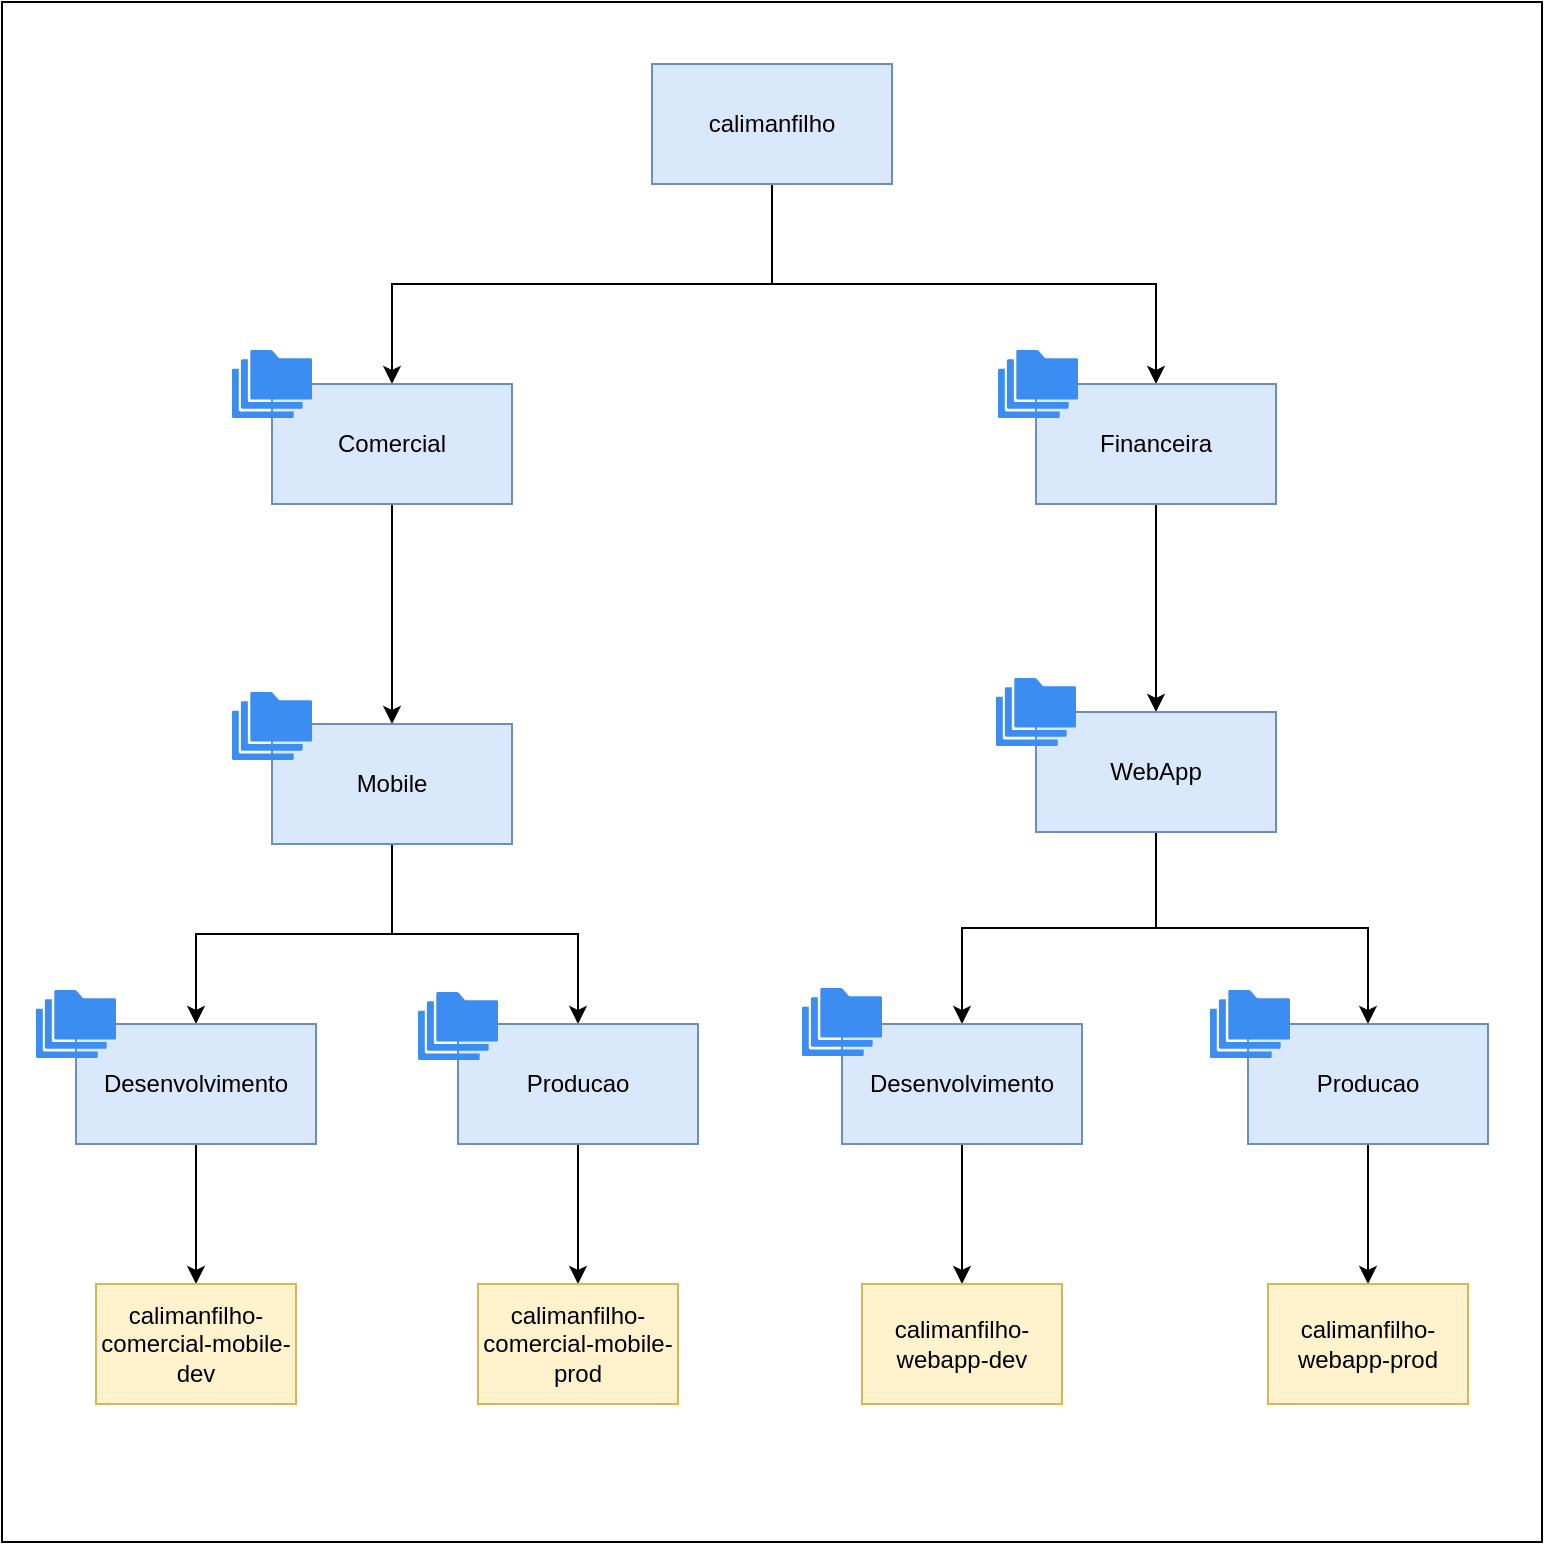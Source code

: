 <mxfile version="20.6.2" type="device" pages="2"><diagram id="OJ75zlZ3bGXf0F_jo_-T" name="organizacao-gcp"><mxGraphModel dx="1618" dy="887" grid="1" gridSize="10" guides="1" tooltips="1" connect="1" arrows="1" fold="1" page="1" pageScale="1" pageWidth="827" pageHeight="1169" math="0" shadow="0"><root><mxCell id="0"/><mxCell id="1" parent="0"/><mxCell id="aDnbUbHH9IcEUUp8db20-2" value="" style="whiteSpace=wrap;html=1;aspect=fixed;" vertex="1" parent="1"><mxGeometry x="34" y="61" width="770" height="770" as="geometry"/></mxCell><mxCell id="NHGQhg3BEJgmjX80IzJU-2" style="edgeStyle=orthogonalEdgeStyle;rounded=0;orthogonalLoop=1;jettySize=auto;html=1;exitX=0.5;exitY=1;exitDx=0;exitDy=0;entryX=0.5;entryY=0;entryDx=0;entryDy=0;" parent="1" source="lwq8H0B81Pt8OWV8RZo5-1" target="lwq8H0B81Pt8OWV8RZo5-3" edge="1"><mxGeometry relative="1" as="geometry"/></mxCell><mxCell id="aDnbUbHH9IcEUUp8db20-1" style="edgeStyle=orthogonalEdgeStyle;rounded=0;orthogonalLoop=1;jettySize=auto;html=1;exitX=0.5;exitY=1;exitDx=0;exitDy=0;" edge="1" parent="1" source="lwq8H0B81Pt8OWV8RZo5-1" target="lwq8H0B81Pt8OWV8RZo5-6"><mxGeometry relative="1" as="geometry"/></mxCell><mxCell id="lwq8H0B81Pt8OWV8RZo5-1" value="calimanfilho&lt;br&gt;" style="rounded=0;whiteSpace=wrap;html=1;fillColor=#dae8fc;strokeColor=#6c8ebf;" parent="1" vertex="1"><mxGeometry x="359" y="92" width="120" height="60" as="geometry"/></mxCell><mxCell id="NHGQhg3BEJgmjX80IzJU-3" style="edgeStyle=orthogonalEdgeStyle;rounded=0;orthogonalLoop=1;jettySize=auto;html=1;exitX=0.5;exitY=1;exitDx=0;exitDy=0;entryX=0.5;entryY=0;entryDx=0;entryDy=0;" parent="1" source="lwq8H0B81Pt8OWV8RZo5-3" target="lwq8H0B81Pt8OWV8RZo5-10" edge="1"><mxGeometry relative="1" as="geometry"/></mxCell><mxCell id="lwq8H0B81Pt8OWV8RZo5-3" value="Comercial" style="whiteSpace=wrap;html=1;fillColor=#dae8fc;strokeColor=#6c8ebf;rounded=0;" parent="1" vertex="1"><mxGeometry x="169" y="252" width="120" height="60" as="geometry"/></mxCell><mxCell id="4tagldR8a85V4j4vMIqo-4" style="edgeStyle=orthogonalEdgeStyle;rounded=0;orthogonalLoop=1;jettySize=auto;html=1;entryX=0.5;entryY=0;entryDx=0;entryDy=0;" parent="1" source="lwq8H0B81Pt8OWV8RZo5-6" target="4tagldR8a85V4j4vMIqo-1" edge="1"><mxGeometry relative="1" as="geometry"/></mxCell><mxCell id="lwq8H0B81Pt8OWV8RZo5-6" value="Financeira" style="whiteSpace=wrap;html=1;fillColor=#dae8fc;strokeColor=#6c8ebf;rounded=0;" parent="1" vertex="1"><mxGeometry x="551" y="252" width="120" height="60" as="geometry"/></mxCell><mxCell id="lwq8H0B81Pt8OWV8RZo5-8" value="" style="sketch=0;html=1;aspect=fixed;strokeColor=none;shadow=0;align=center;verticalAlign=top;fillColor=#3B8DF1;shape=mxgraph.gcp2.folders" parent="1" vertex="1"><mxGeometry x="149" y="235" width="40" height="34" as="geometry"/></mxCell><mxCell id="lwq8H0B81Pt8OWV8RZo5-9" value="" style="sketch=0;html=1;aspect=fixed;strokeColor=none;shadow=0;align=center;verticalAlign=top;fillColor=#3B8DF1;shape=mxgraph.gcp2.folders" parent="1" vertex="1"><mxGeometry x="532" y="235" width="40" height="34" as="geometry"/></mxCell><mxCell id="lwq8H0B81Pt8OWV8RZo5-18" style="edgeStyle=orthogonalEdgeStyle;rounded=0;orthogonalLoop=1;jettySize=auto;html=1;entryX=0.5;entryY=0;entryDx=0;entryDy=0;exitX=0.5;exitY=1;exitDx=0;exitDy=0;" parent="1" source="lwq8H0B81Pt8OWV8RZo5-10" target="lwq8H0B81Pt8OWV8RZo5-12" edge="1"><mxGeometry relative="1" as="geometry"/></mxCell><mxCell id="lwq8H0B81Pt8OWV8RZo5-19" style="edgeStyle=orthogonalEdgeStyle;rounded=0;orthogonalLoop=1;jettySize=auto;html=1;entryX=0.5;entryY=0;entryDx=0;entryDy=0;exitX=0.5;exitY=1;exitDx=0;exitDy=0;" parent="1" source="lwq8H0B81Pt8OWV8RZo5-10" target="lwq8H0B81Pt8OWV8RZo5-13" edge="1"><mxGeometry relative="1" as="geometry"/></mxCell><mxCell id="lwq8H0B81Pt8OWV8RZo5-10" value="Mobile" style="whiteSpace=wrap;html=1;fillColor=#dae8fc;strokeColor=#6c8ebf;rounded=0;" parent="1" vertex="1"><mxGeometry x="169" y="422" width="120" height="60" as="geometry"/></mxCell><mxCell id="lwq8H0B81Pt8OWV8RZo5-23" value="" style="edgeStyle=orthogonalEdgeStyle;rounded=0;orthogonalLoop=1;jettySize=auto;html=1;" parent="1" source="lwq8H0B81Pt8OWV8RZo5-12" target="lwq8H0B81Pt8OWV8RZo5-22" edge="1"><mxGeometry relative="1" as="geometry"/></mxCell><mxCell id="lwq8H0B81Pt8OWV8RZo5-12" value="Desenvolvimento" style="whiteSpace=wrap;html=1;fillColor=#dae8fc;strokeColor=#6c8ebf;rounded=0;" parent="1" vertex="1"><mxGeometry x="71" y="572" width="120" height="60" as="geometry"/></mxCell><mxCell id="lwq8H0B81Pt8OWV8RZo5-25" style="edgeStyle=orthogonalEdgeStyle;rounded=0;orthogonalLoop=1;jettySize=auto;html=1;" parent="1" source="lwq8H0B81Pt8OWV8RZo5-13" target="lwq8H0B81Pt8OWV8RZo5-24" edge="1"><mxGeometry relative="1" as="geometry"/></mxCell><mxCell id="lwq8H0B81Pt8OWV8RZo5-13" value="Producao" style="whiteSpace=wrap;html=1;fillColor=#dae8fc;strokeColor=#6c8ebf;rounded=0;" parent="1" vertex="1"><mxGeometry x="262" y="572" width="120" height="60" as="geometry"/></mxCell><mxCell id="lwq8H0B81Pt8OWV8RZo5-22" value="calimanfilho-comercial-mobile-dev" style="whiteSpace=wrap;html=1;fillColor=#fff2cc;strokeColor=#d6b656;rounded=0;" parent="1" vertex="1"><mxGeometry x="81" y="702" width="100" height="60" as="geometry"/></mxCell><mxCell id="lwq8H0B81Pt8OWV8RZo5-24" value="calimanfilho-comercial-mobile-prod" style="whiteSpace=wrap;html=1;fillColor=#fff2cc;strokeColor=#d6b656;rounded=0;" parent="1" vertex="1"><mxGeometry x="272" y="702" width="100" height="60" as="geometry"/></mxCell><mxCell id="lwq8H0B81Pt8OWV8RZo5-31" value="" style="sketch=0;html=1;aspect=fixed;strokeColor=none;shadow=0;align=center;verticalAlign=top;fillColor=#3B8DF1;shape=mxgraph.gcp2.folders" parent="1" vertex="1"><mxGeometry x="149" y="406" width="40" height="34" as="geometry"/></mxCell><mxCell id="lwq8H0B81Pt8OWV8RZo5-33" value="" style="sketch=0;html=1;aspect=fixed;strokeColor=none;shadow=0;align=center;verticalAlign=top;fillColor=#3B8DF1;shape=mxgraph.gcp2.folders" parent="1" vertex="1"><mxGeometry x="51" y="555" width="40" height="34" as="geometry"/></mxCell><mxCell id="lwq8H0B81Pt8OWV8RZo5-34" value="" style="sketch=0;html=1;aspect=fixed;strokeColor=none;shadow=0;align=center;verticalAlign=top;fillColor=#3B8DF1;shape=mxgraph.gcp2.folders" parent="1" vertex="1"><mxGeometry x="242" y="556" width="40" height="34" as="geometry"/></mxCell><mxCell id="NHGQhg3BEJgmjX80IzJU-4" style="edgeStyle=orthogonalEdgeStyle;rounded=0;orthogonalLoop=1;jettySize=auto;html=1;exitX=0.5;exitY=1;exitDx=0;exitDy=0;entryX=0.5;entryY=0;entryDx=0;entryDy=0;" parent="1" source="4tagldR8a85V4j4vMIqo-1" target="4tagldR8a85V4j4vMIqo-5" edge="1"><mxGeometry relative="1" as="geometry"/></mxCell><mxCell id="NHGQhg3BEJgmjX80IzJU-5" style="edgeStyle=orthogonalEdgeStyle;rounded=0;orthogonalLoop=1;jettySize=auto;html=1;exitX=0.5;exitY=1;exitDx=0;exitDy=0;entryX=0.5;entryY=0;entryDx=0;entryDy=0;" parent="1" source="4tagldR8a85V4j4vMIqo-1" target="4tagldR8a85V4j4vMIqo-6" edge="1"><mxGeometry relative="1" as="geometry"/></mxCell><mxCell id="4tagldR8a85V4j4vMIqo-1" value="WebApp" style="whiteSpace=wrap;html=1;fillColor=#dae8fc;strokeColor=#6c8ebf;rounded=0;" parent="1" vertex="1"><mxGeometry x="551" y="416" width="120" height="60" as="geometry"/></mxCell><mxCell id="4tagldR8a85V4j4vMIqo-2" value="" style="sketch=0;html=1;aspect=fixed;strokeColor=none;shadow=0;align=center;verticalAlign=top;fillColor=#3B8DF1;shape=mxgraph.gcp2.folders" parent="1" vertex="1"><mxGeometry x="531" y="399" width="40" height="34" as="geometry"/></mxCell><mxCell id="NHGQhg3BEJgmjX80IzJU-8" style="edgeStyle=orthogonalEdgeStyle;rounded=0;orthogonalLoop=1;jettySize=auto;html=1;exitX=0.5;exitY=1;exitDx=0;exitDy=0;" parent="1" source="4tagldR8a85V4j4vMIqo-5" target="4tagldR8a85V4j4vMIqo-11" edge="1"><mxGeometry relative="1" as="geometry"/></mxCell><mxCell id="4tagldR8a85V4j4vMIqo-5" value="Desenvolvimento" style="whiteSpace=wrap;html=1;fillColor=#dae8fc;strokeColor=#6c8ebf;rounded=0;" parent="1" vertex="1"><mxGeometry x="454" y="572" width="120" height="60" as="geometry"/></mxCell><mxCell id="NHGQhg3BEJgmjX80IzJU-10" style="edgeStyle=orthogonalEdgeStyle;rounded=0;orthogonalLoop=1;jettySize=auto;html=1;exitX=0.5;exitY=1;exitDx=0;exitDy=0;entryX=0.5;entryY=0;entryDx=0;entryDy=0;" parent="1" source="4tagldR8a85V4j4vMIqo-6" target="NHGQhg3BEJgmjX80IzJU-9" edge="1"><mxGeometry relative="1" as="geometry"/></mxCell><mxCell id="4tagldR8a85V4j4vMIqo-6" value="Producao" style="whiteSpace=wrap;html=1;fillColor=#dae8fc;strokeColor=#6c8ebf;rounded=0;" parent="1" vertex="1"><mxGeometry x="657" y="572" width="120" height="60" as="geometry"/></mxCell><mxCell id="4tagldR8a85V4j4vMIqo-7" value="" style="sketch=0;html=1;aspect=fixed;strokeColor=none;shadow=0;align=center;verticalAlign=top;fillColor=#3B8DF1;shape=mxgraph.gcp2.folders" parent="1" vertex="1"><mxGeometry x="638" y="555" width="40" height="34" as="geometry"/></mxCell><mxCell id="4tagldR8a85V4j4vMIqo-8" value="" style="sketch=0;html=1;aspect=fixed;strokeColor=none;shadow=0;align=center;verticalAlign=top;fillColor=#3B8DF1;shape=mxgraph.gcp2.folders" parent="1" vertex="1"><mxGeometry x="434" y="554" width="40" height="34" as="geometry"/></mxCell><mxCell id="4tagldR8a85V4j4vMIqo-11" value="calimanfilho-webapp-dev" style="whiteSpace=wrap;html=1;fillColor=#fff2cc;strokeColor=#d6b656;rounded=0;" parent="1" vertex="1"><mxGeometry x="464" y="702" width="100" height="60" as="geometry"/></mxCell><mxCell id="NHGQhg3BEJgmjX80IzJU-9" value="calimanfilho-webapp-prod" style="whiteSpace=wrap;html=1;fillColor=#fff2cc;strokeColor=#d6b656;rounded=0;" parent="1" vertex="1"><mxGeometry x="667" y="702" width="100" height="60" as="geometry"/></mxCell></root></mxGraphModel></diagram><diagram id="z-7XpXx9mp-PBBUGqZUO" name="grupos-gcp"><mxGraphModel dx="1375" dy="754" grid="1" gridSize="10" guides="1" tooltips="1" connect="1" arrows="1" fold="1" page="1" pageScale="1" pageWidth="827" pageHeight="1169" math="0" shadow="0"><root><mxCell id="0"/><mxCell id="1" parent="0"/><mxCell id="hpXIcoKHBUiRi6H3ZLMS-2" value="" style="rounded=0;whiteSpace=wrap;html=1;" vertex="1" parent="1"><mxGeometry x="80" y="45" width="680" height="450" as="geometry"/></mxCell><mxCell id="WtBNGb-9sDiH5Zu4tvxH-1" style="edgeStyle=orthogonalEdgeStyle;rounded=0;orthogonalLoop=1;jettySize=auto;html=1;exitX=0.5;exitY=1;exitDx=0;exitDy=0;" parent="1" source="r2_SFlGKL5OcZtT6BBKR-1" target="r2_SFlGKL5OcZtT6BBKR-13" edge="1"><mxGeometry relative="1" as="geometry"/></mxCell><mxCell id="WtBNGb-9sDiH5Zu4tvxH-2" style="edgeStyle=orthogonalEdgeStyle;rounded=0;orthogonalLoop=1;jettySize=auto;html=1;exitX=0.5;exitY=1;exitDx=0;exitDy=0;" parent="1" source="r2_SFlGKL5OcZtT6BBKR-1" target="r2_SFlGKL5OcZtT6BBKR-2" edge="1"><mxGeometry relative="1" as="geometry"/></mxCell><mxCell id="WtBNGb-9sDiH5Zu4tvxH-3" style="edgeStyle=orthogonalEdgeStyle;rounded=0;orthogonalLoop=1;jettySize=auto;html=1;exitX=0.5;exitY=1;exitDx=0;exitDy=0;" parent="1" source="r2_SFlGKL5OcZtT6BBKR-1" target="r2_SFlGKL5OcZtT6BBKR-7" edge="1"><mxGeometry relative="1" as="geometry"/></mxCell><mxCell id="WtBNGb-9sDiH5Zu4tvxH-4" style="edgeStyle=orthogonalEdgeStyle;rounded=0;orthogonalLoop=1;jettySize=auto;html=1;exitX=0.5;exitY=1;exitDx=0;exitDy=0;" parent="1" source="r2_SFlGKL5OcZtT6BBKR-1" target="r2_SFlGKL5OcZtT6BBKR-12" edge="1"><mxGeometry relative="1" as="geometry"/></mxCell><mxCell id="r2_SFlGKL5OcZtT6BBKR-1" value="calimanfilho.com.br" style="rounded=0;whiteSpace=wrap;html=1;" parent="1" vertex="1"><mxGeometry x="354" y="80" width="120" height="60" as="geometry"/></mxCell><mxCell id="r2_SFlGKL5OcZtT6BBKR-5" style="edgeStyle=orthogonalEdgeStyle;rounded=0;orthogonalLoop=1;jettySize=auto;html=1;entryX=0.5;entryY=0;entryDx=0;entryDy=0;" parent="1" source="r2_SFlGKL5OcZtT6BBKR-2" target="WtBNGb-9sDiH5Zu4tvxH-5" edge="1"><mxGeometry relative="1" as="geometry"><mxPoint x="340" y="370" as="targetPoint"/></mxGeometry></mxCell><mxCell id="r2_SFlGKL5OcZtT6BBKR-2" value="devops" style="whiteSpace=wrap;html=1;rounded=0;" parent="1" vertex="1"><mxGeometry x="280" y="240" width="120" height="60" as="geometry"/></mxCell><mxCell id="r2_SFlGKL5OcZtT6BBKR-6" value="" style="sketch=0;pointerEvents=1;shadow=0;dashed=0;html=1;strokeColor=none;labelPosition=center;verticalLabelPosition=bottom;verticalAlign=top;align=center;fillColor=#505050;shape=mxgraph.mscae.intune.user_group" parent="1" vertex="1"><mxGeometry x="255" y="216" width="50" height="37" as="geometry"/></mxCell><mxCell id="r2_SFlGKL5OcZtT6BBKR-10" style="edgeStyle=orthogonalEdgeStyle;rounded=0;orthogonalLoop=1;jettySize=auto;html=1;entryX=0.5;entryY=0;entryDx=0;entryDy=0;" parent="1" source="r2_SFlGKL5OcZtT6BBKR-7" target="WtBNGb-9sDiH5Zu4tvxH-6" edge="1"><mxGeometry relative="1" as="geometry"><mxPoint x="500" y="370" as="targetPoint"/></mxGeometry></mxCell><mxCell id="r2_SFlGKL5OcZtT6BBKR-7" value="developers" style="whiteSpace=wrap;html=1;rounded=0;" parent="1" vertex="1"><mxGeometry x="440" y="240" width="120" height="60" as="geometry"/></mxCell><mxCell id="r2_SFlGKL5OcZtT6BBKR-8" value="" style="sketch=0;pointerEvents=1;shadow=0;dashed=0;html=1;strokeColor=none;labelPosition=center;verticalLabelPosition=bottom;verticalAlign=top;align=center;fillColor=#505050;shape=mxgraph.mscae.intune.user_group" parent="1" vertex="1"><mxGeometry x="415" y="216" width="50" height="37" as="geometry"/></mxCell><mxCell id="r2_SFlGKL5OcZtT6BBKR-17" style="edgeStyle=orthogonalEdgeStyle;rounded=0;orthogonalLoop=1;jettySize=auto;html=1;entryX=0.5;entryY=0;entryDx=0;entryDy=0;" parent="1" source="r2_SFlGKL5OcZtT6BBKR-12" target="WtBNGb-9sDiH5Zu4tvxH-7" edge="1"><mxGeometry relative="1" as="geometry"><mxPoint x="660" y="370" as="targetPoint"/></mxGeometry></mxCell><mxCell id="WtBNGb-9sDiH5Zu4tvxH-9" style="edgeStyle=orthogonalEdgeStyle;rounded=0;orthogonalLoop=1;jettySize=auto;html=1;exitX=0.5;exitY=1;exitDx=0;exitDy=0;entryX=0.5;entryY=0;entryDx=0;entryDy=0;" parent="1" source="r2_SFlGKL5OcZtT6BBKR-12" target="WtBNGb-9sDiH5Zu4tvxH-8" edge="1"><mxGeometry relative="1" as="geometry"/></mxCell><mxCell id="r2_SFlGKL5OcZtT6BBKR-12" value="financeiro" style="whiteSpace=wrap;html=1;rounded=0;" parent="1" vertex="1"><mxGeometry x="600" y="240" width="120" height="60" as="geometry"/></mxCell><mxCell id="r2_SFlGKL5OcZtT6BBKR-19" style="edgeStyle=orthogonalEdgeStyle;rounded=0;orthogonalLoop=1;jettySize=auto;html=1;entryX=0.5;entryY=0;entryDx=0;entryDy=0;" parent="1" source="r2_SFlGKL5OcZtT6BBKR-13" target="r2_SFlGKL5OcZtT6BBKR-18" edge="1"><mxGeometry relative="1" as="geometry"/></mxCell><mxCell id="r2_SFlGKL5OcZtT6BBKR-13" value="marketing" style="whiteSpace=wrap;html=1;rounded=0;" parent="1" vertex="1"><mxGeometry x="120" y="240" width="120" height="60" as="geometry"/></mxCell><mxCell id="r2_SFlGKL5OcZtT6BBKR-14" value="" style="sketch=0;pointerEvents=1;shadow=0;dashed=0;html=1;strokeColor=none;labelPosition=center;verticalLabelPosition=bottom;verticalAlign=top;align=center;fillColor=#505050;shape=mxgraph.mscae.intune.user_group" parent="1" vertex="1"><mxGeometry x="96" y="216" width="50" height="37" as="geometry"/></mxCell><mxCell id="r2_SFlGKL5OcZtT6BBKR-15" value="" style="sketch=0;pointerEvents=1;shadow=0;dashed=0;html=1;strokeColor=none;labelPosition=center;verticalLabelPosition=bottom;verticalAlign=top;align=center;fillColor=#505050;shape=mxgraph.mscae.intune.user_group" parent="1" vertex="1"><mxGeometry x="575" y="216" width="50" height="37" as="geometry"/></mxCell><mxCell id="r2_SFlGKL5OcZtT6BBKR-18" value="" style="shape=actor;whiteSpace=wrap;html=1;" parent="1" vertex="1"><mxGeometry x="160" y="390" width="40" height="50" as="geometry"/></mxCell><mxCell id="WtBNGb-9sDiH5Zu4tvxH-5" value="" style="shape=actor;whiteSpace=wrap;html=1;" parent="1" vertex="1"><mxGeometry x="320" y="390" width="40" height="50" as="geometry"/></mxCell><mxCell id="WtBNGb-9sDiH5Zu4tvxH-6" value="" style="shape=actor;whiteSpace=wrap;html=1;" parent="1" vertex="1"><mxGeometry x="480" y="390" width="40" height="50" as="geometry"/></mxCell><mxCell id="WtBNGb-9sDiH5Zu4tvxH-7" value="" style="shape=actor;whiteSpace=wrap;html=1;" parent="1" vertex="1"><mxGeometry x="600" y="390" width="40" height="50" as="geometry"/></mxCell><mxCell id="WtBNGb-9sDiH5Zu4tvxH-8" value="" style="shape=actor;whiteSpace=wrap;html=1;" parent="1" vertex="1"><mxGeometry x="680" y="390" width="40" height="50" as="geometry"/></mxCell><mxCell id="WtBNGb-9sDiH5Zu4tvxH-10" value="Mônica" style="text;html=1;strokeColor=none;fillColor=none;align=center;verticalAlign=middle;whiteSpace=wrap;rounded=0;" parent="1" vertex="1"><mxGeometry x="590" y="440" width="60" height="30" as="geometry"/></mxCell><mxCell id="WtBNGb-9sDiH5Zu4tvxH-11" value="Lua" style="text;html=1;strokeColor=none;fillColor=none;align=center;verticalAlign=middle;whiteSpace=wrap;rounded=0;" parent="1" vertex="1"><mxGeometry x="670" y="440" width="60" height="30" as="geometry"/></mxCell><mxCell id="WtBNGb-9sDiH5Zu4tvxH-12" value="Jaqueline" style="text;html=1;strokeColor=none;fillColor=none;align=center;verticalAlign=middle;whiteSpace=wrap;rounded=0;" parent="1" vertex="1"><mxGeometry x="150" y="440" width="60" height="30" as="geometry"/></mxCell><mxCell id="WtBNGb-9sDiH5Zu4tvxH-13" value="Esmael" style="text;html=1;strokeColor=none;fillColor=none;align=center;verticalAlign=middle;whiteSpace=wrap;rounded=0;" parent="1" vertex="1"><mxGeometry x="310" y="440" width="60" height="30" as="geometry"/></mxCell><mxCell id="WtBNGb-9sDiH5Zu4tvxH-14" value="Gustavo" style="text;html=1;strokeColor=none;fillColor=none;align=center;verticalAlign=middle;whiteSpace=wrap;rounded=0;" parent="1" vertex="1"><mxGeometry x="470" y="440" width="60" height="30" as="geometry"/></mxCell></root></mxGraphModel></diagram></mxfile>